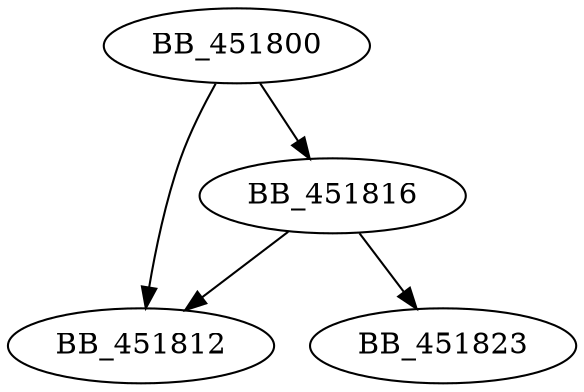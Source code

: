 DiGraph sub_451800{
BB_451800->BB_451812
BB_451800->BB_451816
BB_451816->BB_451812
BB_451816->BB_451823
}

